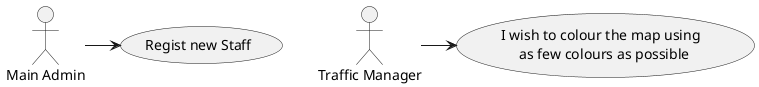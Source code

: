 @startuml
'https://plantuml.com/use-case-diagram

:Main Admin: as Admin
:Traffic Manager: as TrafficManager

Admin -> (Regist new Staff)
TrafficManager -> (I wish to colour the map using \n as few colours as possible)
@enduml
